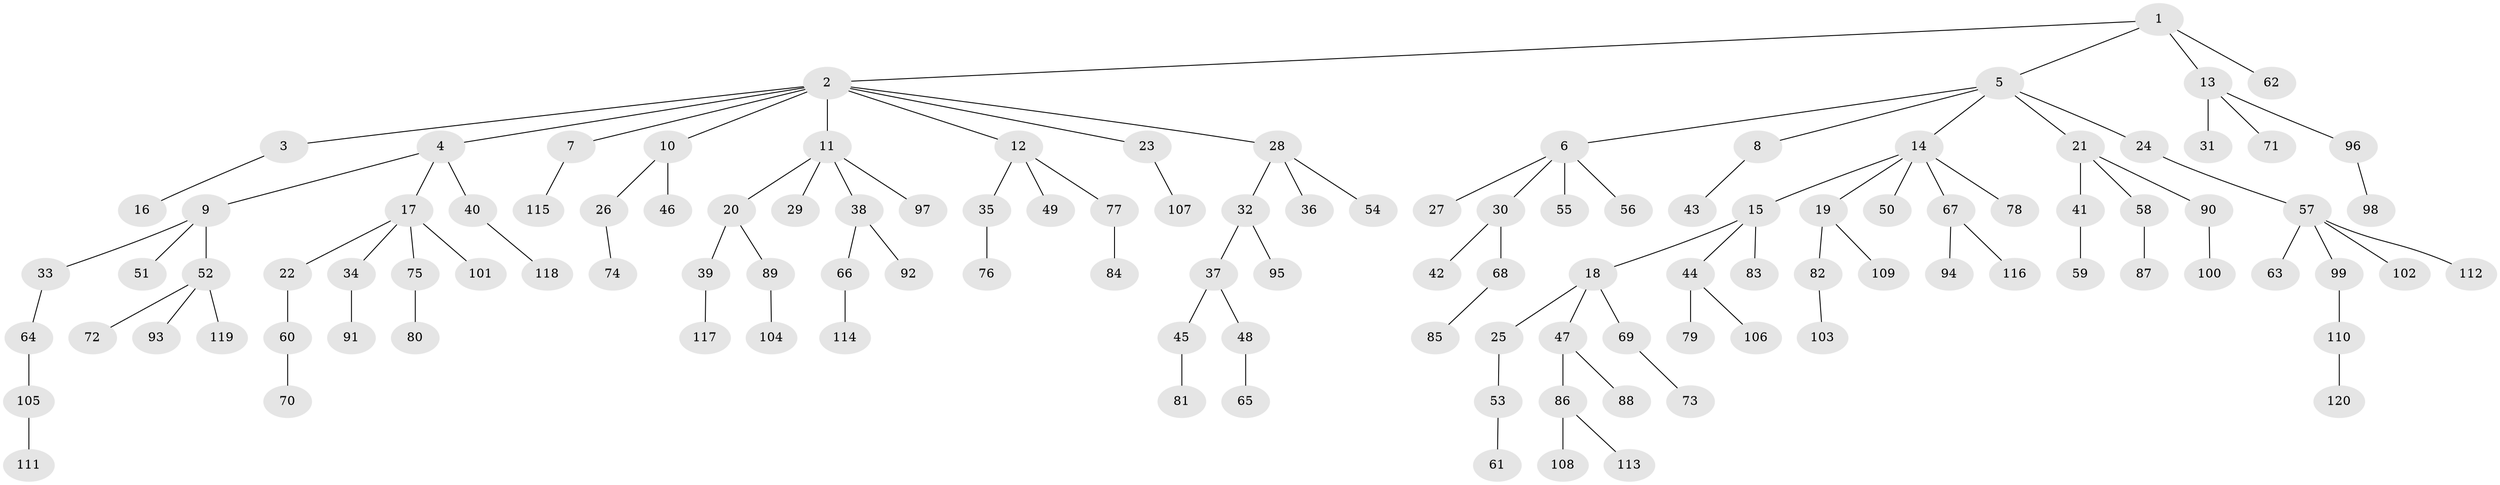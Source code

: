 // coarse degree distribution, {3: 0.1111111111111111, 11: 0.012345679012345678, 2: 0.16049382716049382, 6: 0.024691358024691357, 10: 0.012345679012345678, 4: 0.06172839506172839, 1: 0.6049382716049383, 5: 0.012345679012345678}
// Generated by graph-tools (version 1.1) at 2025/24/03/03/25 07:24:07]
// undirected, 120 vertices, 119 edges
graph export_dot {
graph [start="1"]
  node [color=gray90,style=filled];
  1;
  2;
  3;
  4;
  5;
  6;
  7;
  8;
  9;
  10;
  11;
  12;
  13;
  14;
  15;
  16;
  17;
  18;
  19;
  20;
  21;
  22;
  23;
  24;
  25;
  26;
  27;
  28;
  29;
  30;
  31;
  32;
  33;
  34;
  35;
  36;
  37;
  38;
  39;
  40;
  41;
  42;
  43;
  44;
  45;
  46;
  47;
  48;
  49;
  50;
  51;
  52;
  53;
  54;
  55;
  56;
  57;
  58;
  59;
  60;
  61;
  62;
  63;
  64;
  65;
  66;
  67;
  68;
  69;
  70;
  71;
  72;
  73;
  74;
  75;
  76;
  77;
  78;
  79;
  80;
  81;
  82;
  83;
  84;
  85;
  86;
  87;
  88;
  89;
  90;
  91;
  92;
  93;
  94;
  95;
  96;
  97;
  98;
  99;
  100;
  101;
  102;
  103;
  104;
  105;
  106;
  107;
  108;
  109;
  110;
  111;
  112;
  113;
  114;
  115;
  116;
  117;
  118;
  119;
  120;
  1 -- 2;
  1 -- 5;
  1 -- 13;
  1 -- 62;
  2 -- 3;
  2 -- 4;
  2 -- 7;
  2 -- 10;
  2 -- 11;
  2 -- 12;
  2 -- 23;
  2 -- 28;
  3 -- 16;
  4 -- 9;
  4 -- 17;
  4 -- 40;
  5 -- 6;
  5 -- 8;
  5 -- 14;
  5 -- 21;
  5 -- 24;
  6 -- 27;
  6 -- 30;
  6 -- 55;
  6 -- 56;
  7 -- 115;
  8 -- 43;
  9 -- 33;
  9 -- 51;
  9 -- 52;
  10 -- 26;
  10 -- 46;
  11 -- 20;
  11 -- 29;
  11 -- 38;
  11 -- 97;
  12 -- 35;
  12 -- 49;
  12 -- 77;
  13 -- 31;
  13 -- 71;
  13 -- 96;
  14 -- 15;
  14 -- 19;
  14 -- 50;
  14 -- 67;
  14 -- 78;
  15 -- 18;
  15 -- 44;
  15 -- 83;
  17 -- 22;
  17 -- 34;
  17 -- 75;
  17 -- 101;
  18 -- 25;
  18 -- 47;
  18 -- 69;
  19 -- 82;
  19 -- 109;
  20 -- 39;
  20 -- 89;
  21 -- 41;
  21 -- 58;
  21 -- 90;
  22 -- 60;
  23 -- 107;
  24 -- 57;
  25 -- 53;
  26 -- 74;
  28 -- 32;
  28 -- 36;
  28 -- 54;
  30 -- 42;
  30 -- 68;
  32 -- 37;
  32 -- 95;
  33 -- 64;
  34 -- 91;
  35 -- 76;
  37 -- 45;
  37 -- 48;
  38 -- 66;
  38 -- 92;
  39 -- 117;
  40 -- 118;
  41 -- 59;
  44 -- 79;
  44 -- 106;
  45 -- 81;
  47 -- 86;
  47 -- 88;
  48 -- 65;
  52 -- 72;
  52 -- 93;
  52 -- 119;
  53 -- 61;
  57 -- 63;
  57 -- 99;
  57 -- 102;
  57 -- 112;
  58 -- 87;
  60 -- 70;
  64 -- 105;
  66 -- 114;
  67 -- 94;
  67 -- 116;
  68 -- 85;
  69 -- 73;
  75 -- 80;
  77 -- 84;
  82 -- 103;
  86 -- 108;
  86 -- 113;
  89 -- 104;
  90 -- 100;
  96 -- 98;
  99 -- 110;
  105 -- 111;
  110 -- 120;
}
